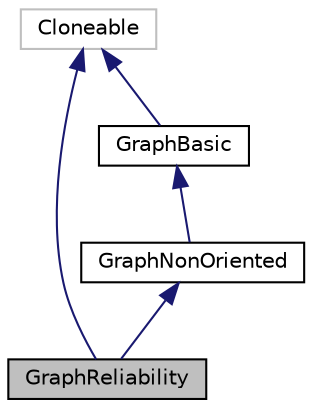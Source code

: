 digraph "GraphReliability"
{
 // INTERACTIVE_SVG=YES
  bgcolor="transparent";
  edge [fontname="Helvetica",fontsize="10",labelfontname="Helvetica",labelfontsize="10"];
  node [fontname="Helvetica",fontsize="10",shape=record];
  Node0 [label="GraphReliability",height=0.2,width=0.4,color="black", fillcolor="grey75", style="filled", fontcolor="black"];
  Node1 -> Node0 [dir="back",color="midnightblue",fontsize="10",style="solid",fontname="Helvetica"];
  Node1 [label="GraphNonOriented",height=0.2,width=0.4,color="black",URL="$d9/d13/classtempNetworks_1_1GraphNonOriented.html"];
  Node2 -> Node1 [dir="back",color="midnightblue",fontsize="10",style="solid",fontname="Helvetica"];
  Node2 [label="GraphBasic",height=0.2,width=0.4,color="black",URL="$de/d0e/classtempNetworks_1_1GraphBasic.html"];
  Node3 -> Node2 [dir="back",color="midnightblue",fontsize="10",style="solid",fontname="Helvetica"];
  Node3 [label="Cloneable",height=0.2,width=0.4,color="grey75"];
  Node3 -> Node0 [dir="back",color="midnightblue",fontsize="10",style="solid",fontname="Helvetica"];
}
